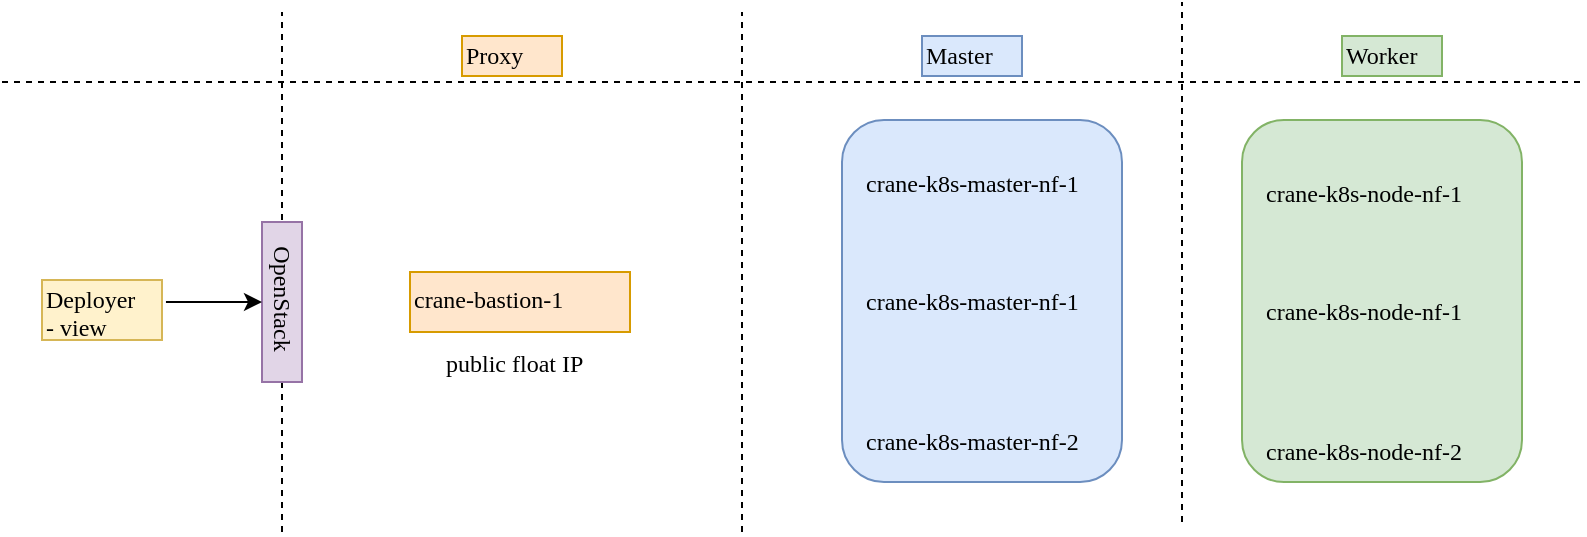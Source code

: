 <mxfile version="11.1.4" type="device"><diagram id="7a6YeJuUTAyiFHaR4uLg" name="Page-1"><mxGraphModel dx="1018" dy="654" grid="1" gridSize="10" guides="1" tooltips="1" connect="1" arrows="1" fold="1" page="1" pageScale="1" pageWidth="827" pageHeight="1169" math="0" shadow="0"><root><mxCell id="0"/><mxCell id="1" parent="0"/><mxCell id="uJWH_eBXisA6OnomW_om-24" value="" style="rounded=1;whiteSpace=wrap;html=1;fontFamily=Garamond;fillColor=#d5e8d4;strokeColor=#82b366;" vertex="1" parent="1"><mxGeometry x="630" y="59" width="140" height="181" as="geometry"/></mxCell><mxCell id="uJWH_eBXisA6OnomW_om-23" value="" style="rounded=1;whiteSpace=wrap;html=1;fontFamily=Garamond;fillColor=#dae8fc;strokeColor=#6c8ebf;" vertex="1" parent="1"><mxGeometry x="430" y="59" width="140" height="181" as="geometry"/></mxCell><mxCell id="uJWH_eBXisA6OnomW_om-1" value="Proxy" style="text;html=1;resizable=0;points=[];autosize=1;align=left;verticalAlign=top;spacingTop=-4;fontFamily=Garamond;fillColor=#ffe6cc;strokeColor=#d79b00;" vertex="1" parent="1"><mxGeometry x="240" y="17" width="50" height="20" as="geometry"/></mxCell><mxCell id="uJWH_eBXisA6OnomW_om-2" value="Master" style="text;html=1;resizable=0;points=[];autosize=1;align=left;verticalAlign=top;spacingTop=-4;fontFamily=Garamond;fillColor=#dae8fc;strokeColor=#6c8ebf;" vertex="1" parent="1"><mxGeometry x="470" y="17" width="50" height="20" as="geometry"/></mxCell><mxCell id="uJWH_eBXisA6OnomW_om-3" value="Deployer&lt;br&gt;- view" style="text;html=1;resizable=0;points=[];autosize=1;align=left;verticalAlign=top;spacingTop=-4;fontFamily=Garamond;fillColor=#fff2cc;strokeColor=#d6b656;" vertex="1" parent="1"><mxGeometry x="30" y="139" width="60" height="30" as="geometry"/></mxCell><mxCell id="uJWH_eBXisA6OnomW_om-4" value="Worker" style="text;html=1;resizable=0;points=[];autosize=1;align=left;verticalAlign=top;spacingTop=-4;fontFamily=Garamond;fillColor=#d5e8d4;strokeColor=#82b366;" vertex="1" parent="1"><mxGeometry x="680" y="17" width="50" height="20" as="geometry"/></mxCell><mxCell id="uJWH_eBXisA6OnomW_om-8" value="crane-bastion-1" style="text;html=1;fontFamily=Garamond;fillColor=#ffe6cc;strokeColor=#d79b00;" vertex="1" parent="1"><mxGeometry x="214" y="135" width="110" height="30" as="geometry"/></mxCell><mxCell id="uJWH_eBXisA6OnomW_om-9" value="crane-k8s-master-nf-1" style="text;html=1;resizable=0;points=[];autosize=1;align=left;verticalAlign=top;spacingTop=-4;fontFamily=Garamond;" vertex="1" parent="1"><mxGeometry x="440" y="81" width="130" height="20" as="geometry"/></mxCell><mxCell id="uJWH_eBXisA6OnomW_om-11" value="crane-k8s-master-nf-1" style="text;html=1;resizable=0;points=[];autosize=1;align=left;verticalAlign=top;spacingTop=-4;fontFamily=Garamond;" vertex="1" parent="1"><mxGeometry x="440" y="140" width="130" height="20" as="geometry"/></mxCell><mxCell id="uJWH_eBXisA6OnomW_om-12" value="crane-k8s-master-nf-2" style="text;html=1;resizable=0;points=[];autosize=1;align=left;verticalAlign=top;spacingTop=-4;fontFamily=Garamond;" vertex="1" parent="1"><mxGeometry x="440" y="210" width="130" height="20" as="geometry"/></mxCell><mxCell id="uJWH_eBXisA6OnomW_om-13" value="crane-k8s-node-nf-1" style="text;html=1;resizable=0;points=[];autosize=1;align=left;verticalAlign=top;spacingTop=-4;fontFamily=Garamond;" vertex="1" parent="1"><mxGeometry x="640" y="85.5" width="120" height="20" as="geometry"/></mxCell><mxCell id="uJWH_eBXisA6OnomW_om-14" value="crane-k8s-node-nf-1" style="text;html=1;resizable=0;points=[];autosize=1;align=left;verticalAlign=top;spacingTop=-4;fontFamily=Garamond;" vertex="1" parent="1"><mxGeometry x="640" y="144.5" width="120" height="20" as="geometry"/></mxCell><mxCell id="uJWH_eBXisA6OnomW_om-15" value="crane-k8s-node-nf-2" style="text;html=1;resizable=0;points=[];autosize=1;align=left;verticalAlign=top;spacingTop=-4;fontFamily=Garamond;" vertex="1" parent="1"><mxGeometry x="640" y="214.5" width="120" height="20" as="geometry"/></mxCell><mxCell id="uJWH_eBXisA6OnomW_om-16" value="" style="endArrow=none;dashed=1;html=1;fontFamily=Garamond;" edge="1" parent="1"><mxGeometry width="50" height="50" relative="1" as="geometry"><mxPoint x="600" y="260" as="sourcePoint"/><mxPoint x="600" as="targetPoint"/></mxGeometry></mxCell><mxCell id="uJWH_eBXisA6OnomW_om-17" value="" style="endArrow=none;dashed=1;html=1;fontFamily=Garamond;" edge="1" parent="1"><mxGeometry width="50" height="50" relative="1" as="geometry"><mxPoint x="380" y="265" as="sourcePoint"/><mxPoint x="380" y="5" as="targetPoint"/></mxGeometry></mxCell><mxCell id="uJWH_eBXisA6OnomW_om-18" value="" style="endArrow=none;dashed=1;html=1;fontFamily=Garamond;" edge="1" parent="1"><mxGeometry width="50" height="50" relative="1" as="geometry"><mxPoint x="150" y="265" as="sourcePoint"/><mxPoint x="150" y="5" as="targetPoint"/></mxGeometry></mxCell><mxCell id="uJWH_eBXisA6OnomW_om-19" value="" style="endArrow=none;dashed=1;html=1;fontFamily=Garamond;" edge="1" parent="1"><mxGeometry width="50" height="50" relative="1" as="geometry"><mxPoint x="10" y="40" as="sourcePoint"/><mxPoint x="800" y="40" as="targetPoint"/></mxGeometry></mxCell><mxCell id="uJWH_eBXisA6OnomW_om-20" value="OpenStack&amp;nbsp;" style="text;html=1;strokeColor=#9673a6;fillColor=#e1d5e7;align=center;verticalAlign=middle;whiteSpace=wrap;rounded=0;fontFamily=Garamond;rotation=90;" vertex="1" parent="1"><mxGeometry x="110" y="140" width="80" height="20" as="geometry"/></mxCell><mxCell id="uJWH_eBXisA6OnomW_om-21" value="" style="endArrow=classic;html=1;fontFamily=Garamond;exitX=1.033;exitY=0.367;exitDx=0;exitDy=0;exitPerimeter=0;entryX=0.5;entryY=1;entryDx=0;entryDy=0;" edge="1" parent="1" source="uJWH_eBXisA6OnomW_om-3" target="uJWH_eBXisA6OnomW_om-20"><mxGeometry width="50" height="50" relative="1" as="geometry"><mxPoint x="130" y="350" as="sourcePoint"/><mxPoint x="180" y="300" as="targetPoint"/></mxGeometry></mxCell><mxCell id="uJWH_eBXisA6OnomW_om-22" value="public float IP" style="text;html=1;resizable=0;points=[];autosize=1;align=left;verticalAlign=top;spacingTop=-4;fontFamily=Garamond;" vertex="1" parent="1"><mxGeometry x="230" y="171" width="80" height="20" as="geometry"/></mxCell></root></mxGraphModel></diagram></mxfile>
